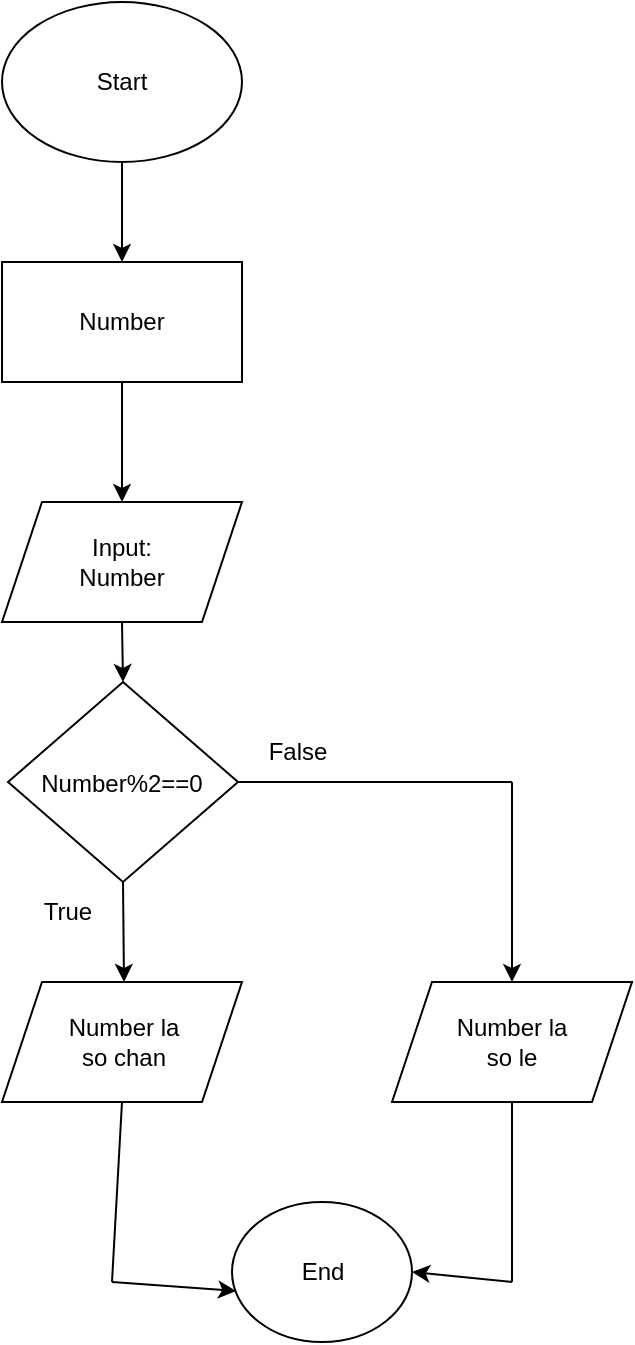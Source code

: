 <mxfile version="25.0.2">
  <diagram name="Trang-1" id="IyHr4dsFs9_Dyyj-FBGW">
    <mxGraphModel dx="1050" dy="621" grid="1" gridSize="10" guides="1" tooltips="1" connect="1" arrows="1" fold="1" page="1" pageScale="1" pageWidth="850" pageHeight="1100" math="0" shadow="0">
      <root>
        <mxCell id="0" />
        <mxCell id="1" parent="0" />
        <mxCell id="EVbYz2W2vW_UpH8BmyHa-1" value="" style="ellipse;whiteSpace=wrap;html=1;" vertex="1" parent="1">
          <mxGeometry x="365" y="160" width="120" height="80" as="geometry" />
        </mxCell>
        <mxCell id="EVbYz2W2vW_UpH8BmyHa-2" value="" style="rounded=0;whiteSpace=wrap;html=1;" vertex="1" parent="1">
          <mxGeometry x="365" y="290" width="120" height="60" as="geometry" />
        </mxCell>
        <mxCell id="EVbYz2W2vW_UpH8BmyHa-3" value="" style="shape=parallelogram;perimeter=parallelogramPerimeter;whiteSpace=wrap;html=1;fixedSize=1;" vertex="1" parent="1">
          <mxGeometry x="365" y="410" width="120" height="60" as="geometry" />
        </mxCell>
        <mxCell id="EVbYz2W2vW_UpH8BmyHa-4" value="" style="endArrow=classic;html=1;rounded=0;exitX=0.5;exitY=1;exitDx=0;exitDy=0;entryX=0.5;entryY=0;entryDx=0;entryDy=0;" edge="1" parent="1" source="EVbYz2W2vW_UpH8BmyHa-1" target="EVbYz2W2vW_UpH8BmyHa-2">
          <mxGeometry width="50" height="50" relative="1" as="geometry">
            <mxPoint x="400" y="350" as="sourcePoint" />
            <mxPoint x="450" y="300" as="targetPoint" />
          </mxGeometry>
        </mxCell>
        <mxCell id="EVbYz2W2vW_UpH8BmyHa-5" value="" style="endArrow=classic;html=1;rounded=0;exitX=0.5;exitY=1;exitDx=0;exitDy=0;entryX=0.5;entryY=0;entryDx=0;entryDy=0;" edge="1" parent="1" source="EVbYz2W2vW_UpH8BmyHa-2" target="EVbYz2W2vW_UpH8BmyHa-3">
          <mxGeometry width="50" height="50" relative="1" as="geometry">
            <mxPoint x="435" y="250" as="sourcePoint" />
            <mxPoint x="435" y="300" as="targetPoint" />
          </mxGeometry>
        </mxCell>
        <mxCell id="EVbYz2W2vW_UpH8BmyHa-6" value="Start" style="text;html=1;align=center;verticalAlign=middle;whiteSpace=wrap;rounded=0;" vertex="1" parent="1">
          <mxGeometry x="395" y="185" width="60" height="30" as="geometry" />
        </mxCell>
        <mxCell id="EVbYz2W2vW_UpH8BmyHa-7" value="Number" style="text;html=1;align=center;verticalAlign=middle;whiteSpace=wrap;rounded=0;" vertex="1" parent="1">
          <mxGeometry x="395" y="305" width="60" height="30" as="geometry" />
        </mxCell>
        <mxCell id="EVbYz2W2vW_UpH8BmyHa-8" value="Input: Number" style="text;html=1;align=center;verticalAlign=middle;whiteSpace=wrap;rounded=0;" vertex="1" parent="1">
          <mxGeometry x="395" y="425" width="60" height="30" as="geometry" />
        </mxCell>
        <mxCell id="EVbYz2W2vW_UpH8BmyHa-9" value="" style="rhombus;whiteSpace=wrap;html=1;" vertex="1" parent="1">
          <mxGeometry x="368" y="500" width="115" height="100" as="geometry" />
        </mxCell>
        <mxCell id="EVbYz2W2vW_UpH8BmyHa-10" value="Number%2==0" style="text;html=1;align=center;verticalAlign=middle;whiteSpace=wrap;rounded=0;" vertex="1" parent="1">
          <mxGeometry x="395" y="538" width="60" height="25" as="geometry" />
        </mxCell>
        <mxCell id="EVbYz2W2vW_UpH8BmyHa-11" value="" style="endArrow=classic;html=1;rounded=0;exitX=0.5;exitY=1;exitDx=0;exitDy=0;entryX=0.5;entryY=0;entryDx=0;entryDy=0;" edge="1" parent="1" source="EVbYz2W2vW_UpH8BmyHa-3" target="EVbYz2W2vW_UpH8BmyHa-9">
          <mxGeometry width="50" height="50" relative="1" as="geometry">
            <mxPoint x="400" y="550" as="sourcePoint" />
            <mxPoint x="450" y="500" as="targetPoint" />
          </mxGeometry>
        </mxCell>
        <mxCell id="EVbYz2W2vW_UpH8BmyHa-12" value="" style="endArrow=classic;html=1;rounded=0;exitX=0.5;exitY=1;exitDx=0;exitDy=0;" edge="1" parent="1" source="EVbYz2W2vW_UpH8BmyHa-9">
          <mxGeometry width="50" height="50" relative="1" as="geometry">
            <mxPoint x="400" y="550" as="sourcePoint" />
            <mxPoint x="426" y="650" as="targetPoint" />
          </mxGeometry>
        </mxCell>
        <mxCell id="EVbYz2W2vW_UpH8BmyHa-13" value="" style="endArrow=none;html=1;rounded=0;exitX=1;exitY=0.5;exitDx=0;exitDy=0;" edge="1" parent="1" source="EVbYz2W2vW_UpH8BmyHa-9">
          <mxGeometry width="50" height="50" relative="1" as="geometry">
            <mxPoint x="500" y="550" as="sourcePoint" />
            <mxPoint x="620" y="550" as="targetPoint" />
          </mxGeometry>
        </mxCell>
        <mxCell id="EVbYz2W2vW_UpH8BmyHa-14" value="" style="endArrow=classic;html=1;rounded=0;" edge="1" parent="1">
          <mxGeometry width="50" height="50" relative="1" as="geometry">
            <mxPoint x="620" y="550" as="sourcePoint" />
            <mxPoint x="620" y="650" as="targetPoint" />
          </mxGeometry>
        </mxCell>
        <mxCell id="EVbYz2W2vW_UpH8BmyHa-16" value="" style="shape=parallelogram;perimeter=parallelogramPerimeter;whiteSpace=wrap;html=1;fixedSize=1;" vertex="1" parent="1">
          <mxGeometry x="365" y="650" width="120" height="60" as="geometry" />
        </mxCell>
        <mxCell id="EVbYz2W2vW_UpH8BmyHa-17" value="" style="shape=parallelogram;perimeter=parallelogramPerimeter;whiteSpace=wrap;html=1;fixedSize=1;" vertex="1" parent="1">
          <mxGeometry x="560" y="650" width="120" height="60" as="geometry" />
        </mxCell>
        <mxCell id="EVbYz2W2vW_UpH8BmyHa-18" value="Number la so chan" style="text;html=1;align=center;verticalAlign=middle;whiteSpace=wrap;rounded=0;" vertex="1" parent="1">
          <mxGeometry x="395.5" y="665" width="60" height="30" as="geometry" />
        </mxCell>
        <mxCell id="EVbYz2W2vW_UpH8BmyHa-19" value="True" style="text;html=1;align=center;verticalAlign=middle;whiteSpace=wrap;rounded=0;" vertex="1" parent="1">
          <mxGeometry x="368" y="600" width="60" height="30" as="geometry" />
        </mxCell>
        <mxCell id="EVbYz2W2vW_UpH8BmyHa-20" value="False" style="text;html=1;align=center;verticalAlign=middle;whiteSpace=wrap;rounded=0;" vertex="1" parent="1">
          <mxGeometry x="483" y="520" width="60" height="30" as="geometry" />
        </mxCell>
        <mxCell id="EVbYz2W2vW_UpH8BmyHa-21" value="Number la so le" style="text;html=1;align=center;verticalAlign=middle;whiteSpace=wrap;rounded=0;" vertex="1" parent="1">
          <mxGeometry x="590" y="665" width="60" height="30" as="geometry" />
        </mxCell>
        <mxCell id="EVbYz2W2vW_UpH8BmyHa-22" value="" style="endArrow=classic;html=1;rounded=0;entryX=0.023;entryY=0.635;entryDx=0;entryDy=0;entryPerimeter=0;" edge="1" parent="1" target="EVbYz2W2vW_UpH8BmyHa-26">
          <mxGeometry width="50" height="50" relative="1" as="geometry">
            <mxPoint x="420" y="800" as="sourcePoint" />
            <mxPoint x="550" y="700" as="targetPoint" />
          </mxGeometry>
        </mxCell>
        <mxCell id="EVbYz2W2vW_UpH8BmyHa-25" value="" style="endArrow=none;html=1;rounded=0;entryX=0.5;entryY=1;entryDx=0;entryDy=0;" edge="1" parent="1" target="EVbYz2W2vW_UpH8BmyHa-16">
          <mxGeometry width="50" height="50" relative="1" as="geometry">
            <mxPoint x="420" y="800" as="sourcePoint" />
            <mxPoint x="370" y="730" as="targetPoint" />
          </mxGeometry>
        </mxCell>
        <mxCell id="EVbYz2W2vW_UpH8BmyHa-26" value="" style="ellipse;whiteSpace=wrap;html=1;" vertex="1" parent="1">
          <mxGeometry x="480" y="760" width="90" height="70" as="geometry" />
        </mxCell>
        <mxCell id="EVbYz2W2vW_UpH8BmyHa-27" value="" style="endArrow=none;html=1;rounded=0;entryX=0.5;entryY=1;entryDx=0;entryDy=0;" edge="1" parent="1" target="EVbYz2W2vW_UpH8BmyHa-17">
          <mxGeometry width="50" height="50" relative="1" as="geometry">
            <mxPoint x="620" y="800" as="sourcePoint" />
            <mxPoint x="550" y="700" as="targetPoint" />
          </mxGeometry>
        </mxCell>
        <mxCell id="EVbYz2W2vW_UpH8BmyHa-28" value="End" style="text;html=1;align=center;verticalAlign=middle;whiteSpace=wrap;rounded=0;" vertex="1" parent="1">
          <mxGeometry x="487.5" y="770" width="75" height="50" as="geometry" />
        </mxCell>
        <mxCell id="EVbYz2W2vW_UpH8BmyHa-29" value="" style="endArrow=classic;html=1;rounded=0;entryX=1;entryY=0.5;entryDx=0;entryDy=0;" edge="1" parent="1" target="EVbYz2W2vW_UpH8BmyHa-26">
          <mxGeometry width="50" height="50" relative="1" as="geometry">
            <mxPoint x="620" y="800" as="sourcePoint" />
            <mxPoint x="550" y="700" as="targetPoint" />
          </mxGeometry>
        </mxCell>
      </root>
    </mxGraphModel>
  </diagram>
</mxfile>
